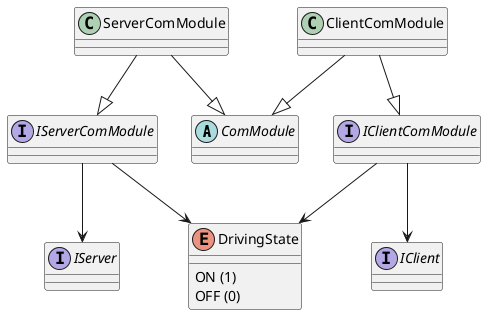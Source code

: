 @startuml
abstract class ComModule
class ServerComModule
class ClientComModule

interface IServerComModule
interface IServer

interface IClientComModule
interface IClient

ServerComModule --|> ComModule
ClientComModule --|> ComModule

ClientComModule --|> IClientComModule
ServerComModule --|> IServerComModule

IServerComModule --> IServer
IClientComModule --> IClient

IServerComModule --> DrivingState
IClientComModule --> DrivingState

enum DrivingState {
ON (1)
OFF (0)
}
@enduml